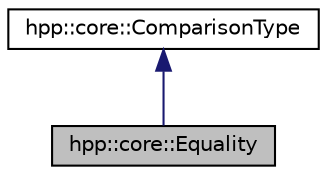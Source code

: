 digraph "hpp::core::Equality"
{
  edge [fontname="Helvetica",fontsize="10",labelfontname="Helvetica",labelfontsize="10"];
  node [fontname="Helvetica",fontsize="10",shape=record];
  Node1 [label="hpp::core::Equality",height=0.2,width=0.4,color="black", fillcolor="grey75", style="filled" fontcolor="black"];
  Node2 -> Node1 [dir="back",color="midnightblue",fontsize="10",style="solid",fontname="Helvetica"];
  Node2 [label="hpp::core::ComparisonType",height=0.2,width=0.4,color="black", fillcolor="white", style="filled",URL="$a00006.html",tooltip="Abstract class defining the comparison for a function value and doing a saturation, necessary for inequality constraint. "];
}
